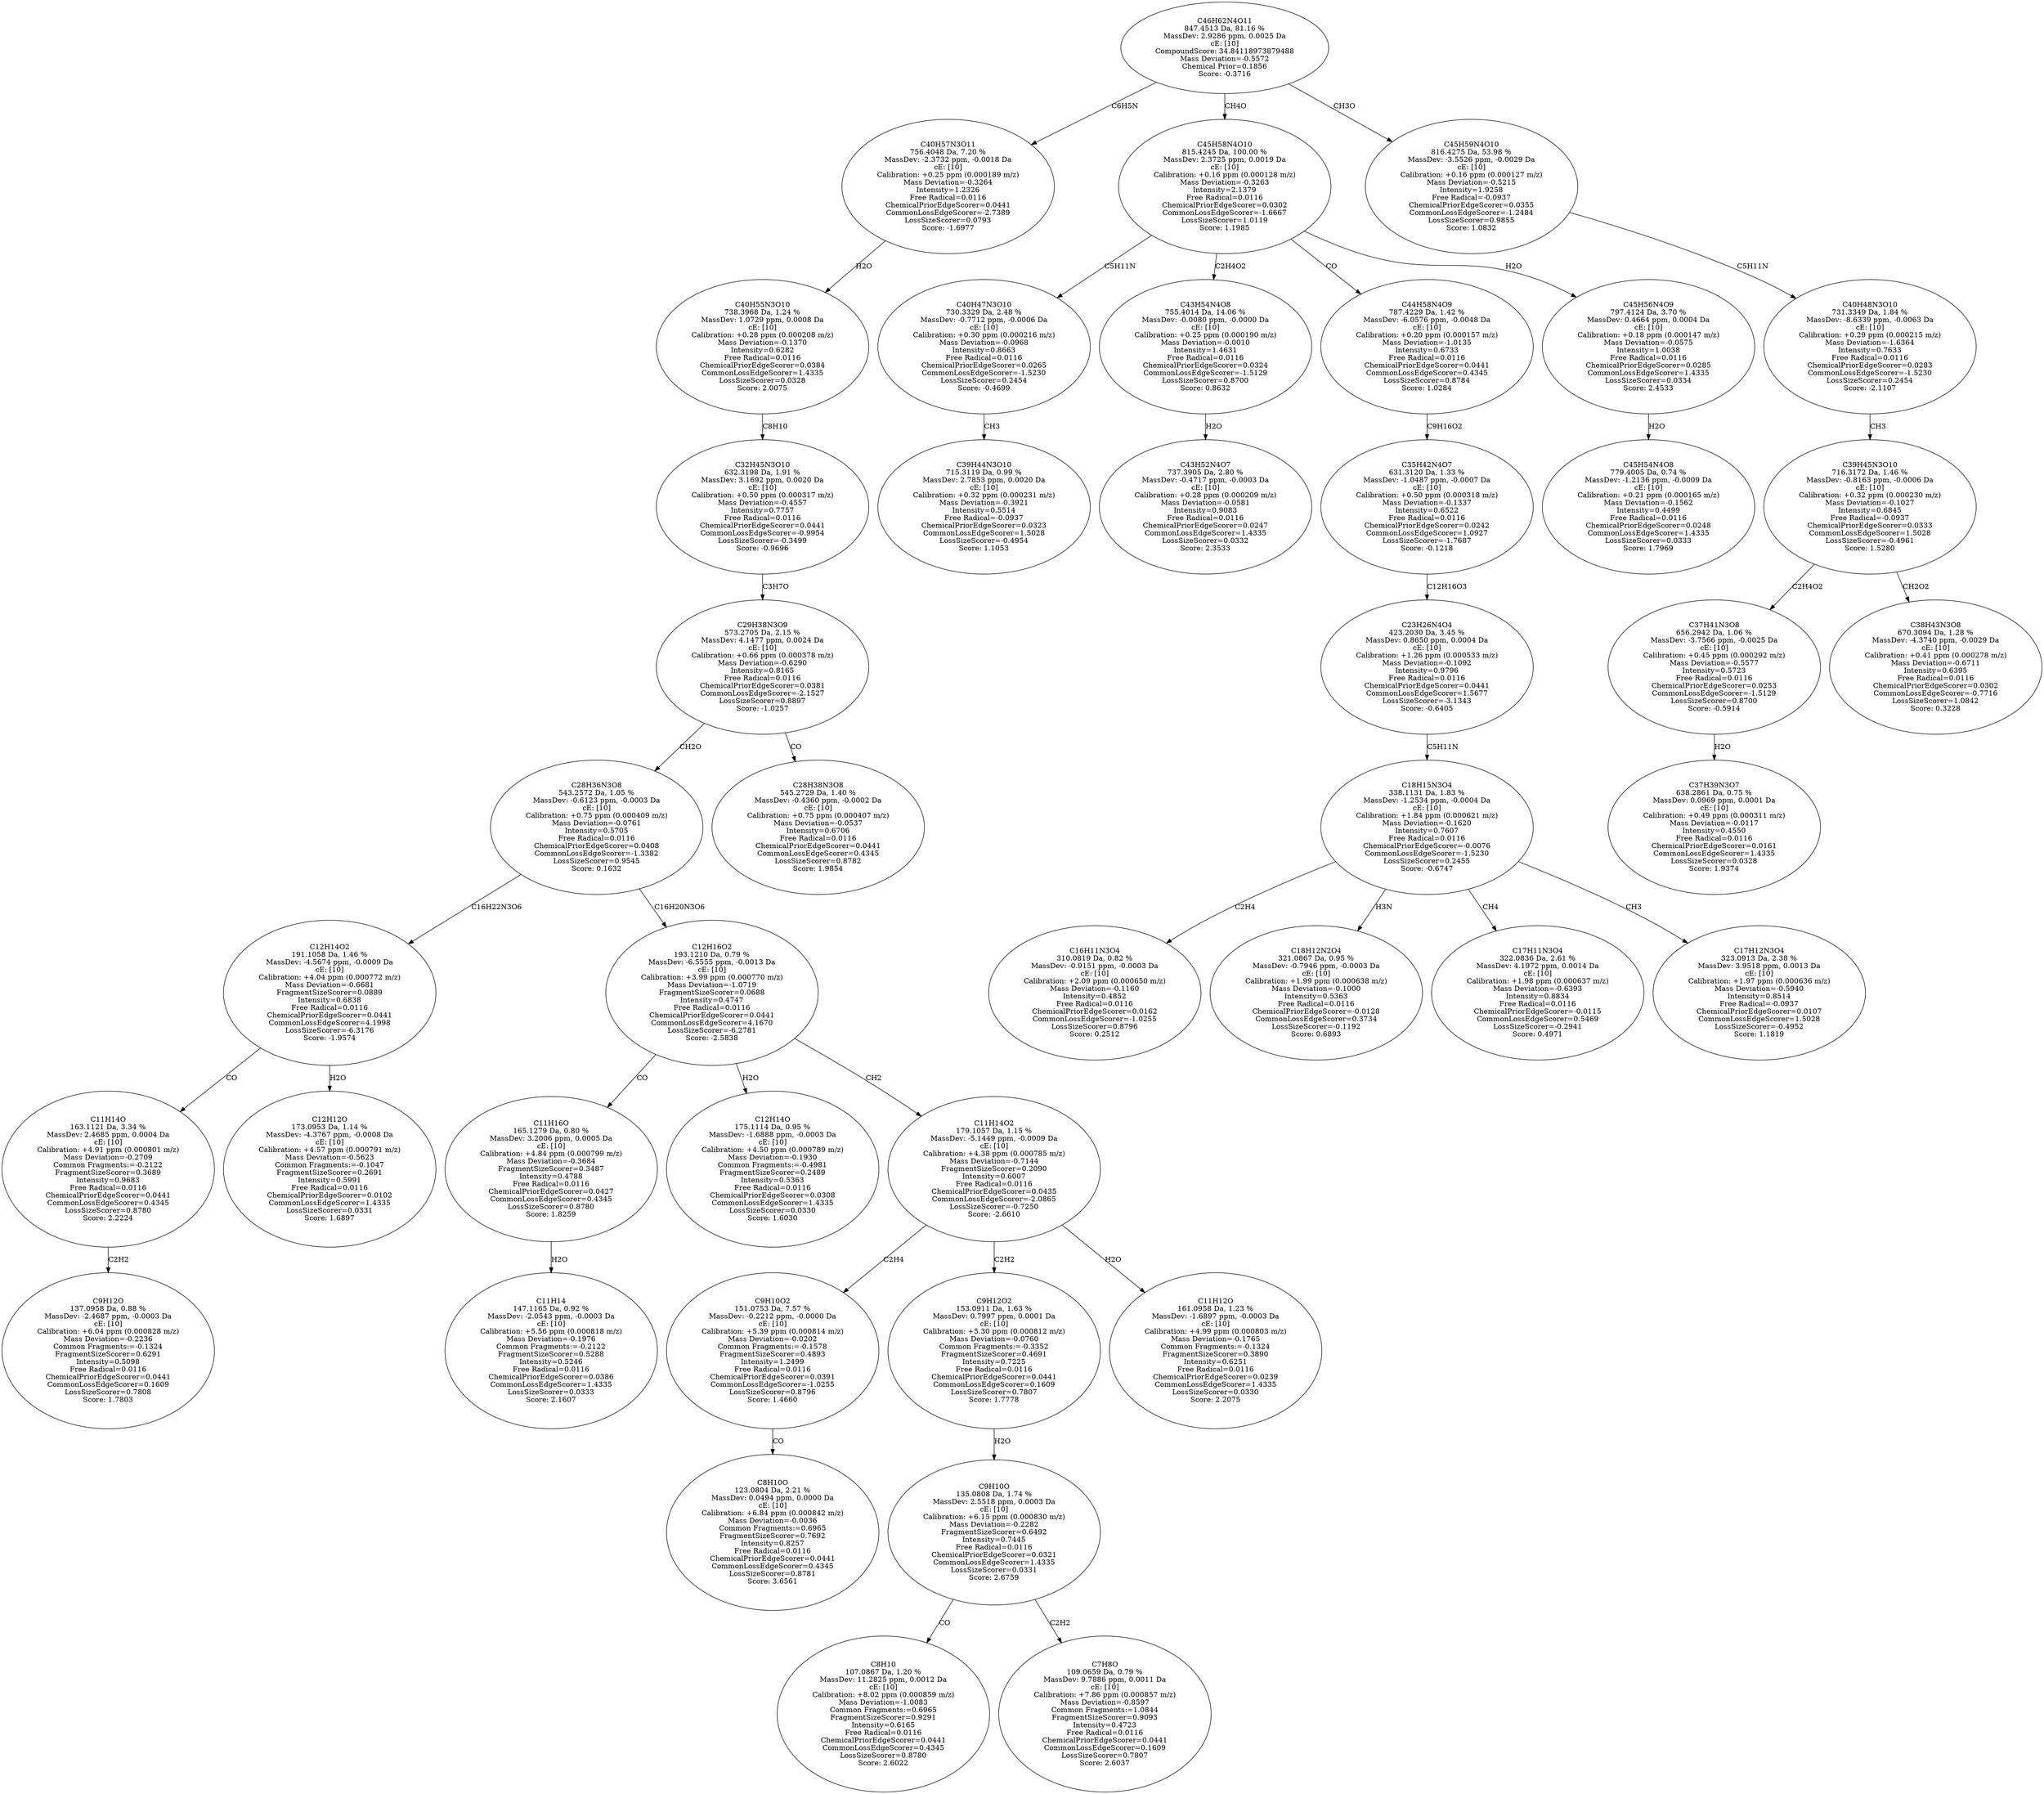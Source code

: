 strict digraph {
v1 [label="C9H12O\n137.0958 Da, 0.88 %\nMassDev: -2.4687 ppm, -0.0003 Da\ncE: [10]\nCalibration: +6.04 ppm (0.000828 m/z)\nMass Deviation=-0.2236\nCommon Fragments:=-0.1324\nFragmentSizeScorer=0.6291\nIntensity=0.5098\nFree Radical=0.0116\nChemicalPriorEdgeScorer=0.0441\nCommonLossEdgeScorer=0.1609\nLossSizeScorer=0.7808\nScore: 1.7803"];
v2 [label="C11H14O\n163.1121 Da, 3.34 %\nMassDev: 2.4685 ppm, 0.0004 Da\ncE: [10]\nCalibration: +4.91 ppm (0.000801 m/z)\nMass Deviation=-0.2709\nCommon Fragments:=-0.2122\nFragmentSizeScorer=0.3689\nIntensity=0.9683\nFree Radical=0.0116\nChemicalPriorEdgeScorer=0.0441\nCommonLossEdgeScorer=0.4345\nLossSizeScorer=0.8780\nScore: 2.2224"];
v3 [label="C12H12O\n173.0953 Da, 1.14 %\nMassDev: -4.3767 ppm, -0.0008 Da\ncE: [10]\nCalibration: +4.57 ppm (0.000791 m/z)\nMass Deviation=-0.5623\nCommon Fragments:=-0.1047\nFragmentSizeScorer=0.2691\nIntensity=0.5991\nFree Radical=0.0116\nChemicalPriorEdgeScorer=0.0102\nCommonLossEdgeScorer=1.4335\nLossSizeScorer=0.0331\nScore: 1.6897"];
v4 [label="C12H14O2\n191.1058 Da, 1.46 %\nMassDev: -4.5674 ppm, -0.0009 Da\ncE: [10]\nCalibration: +4.04 ppm (0.000772 m/z)\nMass Deviation=-0.6681\nFragmentSizeScorer=0.0889\nIntensity=0.6838\nFree Radical=0.0116\nChemicalPriorEdgeScorer=0.0441\nCommonLossEdgeScorer=4.1998\nLossSizeScorer=-6.3176\nScore: -1.9574"];
v5 [label="C11H14\n147.1165 Da, 0.92 %\nMassDev: -2.0543 ppm, -0.0003 Da\ncE: [10]\nCalibration: +5.56 ppm (0.000818 m/z)\nMass Deviation=-0.1976\nCommon Fragments:=-0.2122\nFragmentSizeScorer=0.5288\nIntensity=0.5246\nFree Radical=0.0116\nChemicalPriorEdgeScorer=0.0386\nCommonLossEdgeScorer=1.4335\nLossSizeScorer=0.0333\nScore: 2.1607"];
v6 [label="C11H16O\n165.1279 Da, 0.80 %\nMassDev: 3.2006 ppm, 0.0005 Da\ncE: [10]\nCalibration: +4.84 ppm (0.000799 m/z)\nMass Deviation=-0.3684\nFragmentSizeScorer=0.3487\nIntensity=0.4788\nFree Radical=0.0116\nChemicalPriorEdgeScorer=0.0427\nCommonLossEdgeScorer=0.4345\nLossSizeScorer=0.8780\nScore: 1.8259"];
v7 [label="C12H14O\n175.1114 Da, 0.95 %\nMassDev: -1.6888 ppm, -0.0003 Da\ncE: [10]\nCalibration: +4.50 ppm (0.000789 m/z)\nMass Deviation=-0.1930\nCommon Fragments:=-0.4981\nFragmentSizeScorer=0.2489\nIntensity=0.5363\nFree Radical=0.0116\nChemicalPriorEdgeScorer=0.0308\nCommonLossEdgeScorer=1.4335\nLossSizeScorer=0.0330\nScore: 1.6030"];
v8 [label="C8H10O\n123.0804 Da, 2.21 %\nMassDev: 0.0494 ppm, 0.0000 Da\ncE: [10]\nCalibration: +6.84 ppm (0.000842 m/z)\nMass Deviation=-0.0036\nCommon Fragments:=0.6965\nFragmentSizeScorer=0.7692\nIntensity=0.8257\nFree Radical=0.0116\nChemicalPriorEdgeScorer=0.0441\nCommonLossEdgeScorer=0.4345\nLossSizeScorer=0.8781\nScore: 3.6561"];
v9 [label="C9H10O2\n151.0753 Da, 7.57 %\nMassDev: -0.2212 ppm, -0.0000 Da\ncE: [10]\nCalibration: +5.39 ppm (0.000814 m/z)\nMass Deviation=-0.0202\nCommon Fragments:=-0.1578\nFragmentSizeScorer=0.4893\nIntensity=1.2499\nFree Radical=0.0116\nChemicalPriorEdgeScorer=0.0391\nCommonLossEdgeScorer=-1.0255\nLossSizeScorer=0.8796\nScore: 1.4660"];
v10 [label="C8H10\n107.0867 Da, 1.20 %\nMassDev: 11.2825 ppm, 0.0012 Da\ncE: [10]\nCalibration: +8.02 ppm (0.000859 m/z)\nMass Deviation=-1.0083\nCommon Fragments:=0.6965\nFragmentSizeScorer=0.9291\nIntensity=0.6165\nFree Radical=0.0116\nChemicalPriorEdgeScorer=0.0441\nCommonLossEdgeScorer=0.4345\nLossSizeScorer=0.8780\nScore: 2.6022"];
v11 [label="C7H8O\n109.0659 Da, 0.79 %\nMassDev: 9.7886 ppm, 0.0011 Da\ncE: [10]\nCalibration: +7.86 ppm (0.000857 m/z)\nMass Deviation=-0.8597\nCommon Fragments:=1.0844\nFragmentSizeScorer=0.9093\nIntensity=0.4723\nFree Radical=0.0116\nChemicalPriorEdgeScorer=0.0441\nCommonLossEdgeScorer=0.1609\nLossSizeScorer=0.7807\nScore: 2.6037"];
v12 [label="C9H10O\n135.0808 Da, 1.74 %\nMassDev: 2.5518 ppm, 0.0003 Da\ncE: [10]\nCalibration: +6.15 ppm (0.000830 m/z)\nMass Deviation=-0.2282\nFragmentSizeScorer=0.6492\nIntensity=0.7445\nFree Radical=0.0116\nChemicalPriorEdgeScorer=0.0321\nCommonLossEdgeScorer=1.4335\nLossSizeScorer=0.0331\nScore: 2.6759"];
v13 [label="C9H12O2\n153.0911 Da, 1.63 %\nMassDev: 0.7997 ppm, 0.0001 Da\ncE: [10]\nCalibration: +5.30 ppm (0.000812 m/z)\nMass Deviation=-0.0760\nCommon Fragments:=-0.3352\nFragmentSizeScorer=0.4691\nIntensity=0.7225\nFree Radical=0.0116\nChemicalPriorEdgeScorer=0.0441\nCommonLossEdgeScorer=0.1609\nLossSizeScorer=0.7807\nScore: 1.7778"];
v14 [label="C11H12O\n161.0958 Da, 1.23 %\nMassDev: -1.6897 ppm, -0.0003 Da\ncE: [10]\nCalibration: +4.99 ppm (0.000803 m/z)\nMass Deviation=-0.1765\nCommon Fragments:=-0.1324\nFragmentSizeScorer=0.3890\nIntensity=0.6251\nFree Radical=0.0116\nChemicalPriorEdgeScorer=0.0239\nCommonLossEdgeScorer=1.4335\nLossSizeScorer=0.0330\nScore: 2.2075"];
v15 [label="C11H14O2\n179.1057 Da, 1.15 %\nMassDev: -5.1449 ppm, -0.0009 Da\ncE: [10]\nCalibration: +4.38 ppm (0.000785 m/z)\nMass Deviation=-0.7144\nFragmentSizeScorer=0.2090\nIntensity=0.6007\nFree Radical=0.0116\nChemicalPriorEdgeScorer=0.0435\nCommonLossEdgeScorer=-2.0865\nLossSizeScorer=-0.7250\nScore: -2.6610"];
v16 [label="C12H16O2\n193.1210 Da, 0.79 %\nMassDev: -6.5555 ppm, -0.0013 Da\ncE: [10]\nCalibration: +3.99 ppm (0.000770 m/z)\nMass Deviation=-1.0719\nFragmentSizeScorer=0.0688\nIntensity=0.4747\nFree Radical=0.0116\nChemicalPriorEdgeScorer=0.0441\nCommonLossEdgeScorer=4.1670\nLossSizeScorer=-6.2781\nScore: -2.5838"];
v17 [label="C28H36N3O8\n543.2572 Da, 1.05 %\nMassDev: -0.6123 ppm, -0.0003 Da\ncE: [10]\nCalibration: +0.75 ppm (0.000409 m/z)\nMass Deviation=-0.0761\nIntensity=0.5705\nFree Radical=0.0116\nChemicalPriorEdgeScorer=0.0408\nCommonLossEdgeScorer=-1.3382\nLossSizeScorer=0.9545\nScore: 0.1632"];
v18 [label="C28H38N3O8\n545.2729 Da, 1.40 %\nMassDev: -0.4360 ppm, -0.0002 Da\ncE: [10]\nCalibration: +0.75 ppm (0.000407 m/z)\nMass Deviation=-0.0537\nIntensity=0.6706\nFree Radical=0.0116\nChemicalPriorEdgeScorer=0.0441\nCommonLossEdgeScorer=0.4345\nLossSizeScorer=0.8782\nScore: 1.9854"];
v19 [label="C29H38N3O9\n573.2705 Da, 2.15 %\nMassDev: 4.1477 ppm, 0.0024 Da\ncE: [10]\nCalibration: +0.66 ppm (0.000378 m/z)\nMass Deviation=-0.6290\nIntensity=0.8165\nFree Radical=0.0116\nChemicalPriorEdgeScorer=0.0381\nCommonLossEdgeScorer=-2.1527\nLossSizeScorer=0.8897\nScore: -1.0257"];
v20 [label="C32H45N3O10\n632.3198 Da, 1.91 %\nMassDev: 3.1692 ppm, 0.0020 Da\ncE: [10]\nCalibration: +0.50 ppm (0.000317 m/z)\nMass Deviation=-0.4557\nIntensity=0.7757\nFree Radical=0.0116\nChemicalPriorEdgeScorer=0.0441\nCommonLossEdgeScorer=-0.9954\nLossSizeScorer=-0.3499\nScore: -0.9696"];
v21 [label="C40H55N3O10\n738.3968 Da, 1.24 %\nMassDev: 1.0729 ppm, 0.0008 Da\ncE: [10]\nCalibration: +0.28 ppm (0.000208 m/z)\nMass Deviation=-0.1370\nIntensity=0.6282\nFree Radical=0.0116\nChemicalPriorEdgeScorer=0.0384\nCommonLossEdgeScorer=1.4335\nLossSizeScorer=0.0328\nScore: 2.0075"];
v22 [label="C40H57N3O11\n756.4048 Da, 7.20 %\nMassDev: -2.3732 ppm, -0.0018 Da\ncE: [10]\nCalibration: +0.25 ppm (0.000189 m/z)\nMass Deviation=-0.3264\nIntensity=1.2326\nFree Radical=0.0116\nChemicalPriorEdgeScorer=0.0441\nCommonLossEdgeScorer=-2.7389\nLossSizeScorer=0.0793\nScore: -1.6977"];
v23 [label="C39H44N3O10\n715.3119 Da, 0.99 %\nMassDev: 2.7853 ppm, 0.0020 Da\ncE: [10]\nCalibration: +0.32 ppm (0.000231 m/z)\nMass Deviation=-0.3921\nIntensity=0.5514\nFree Radical=-0.0937\nChemicalPriorEdgeScorer=0.0323\nCommonLossEdgeScorer=1.5028\nLossSizeScorer=-0.4954\nScore: 1.1053"];
v24 [label="C40H47N3O10\n730.3329 Da, 2.48 %\nMassDev: -0.7712 ppm, -0.0006 Da\ncE: [10]\nCalibration: +0.30 ppm (0.000216 m/z)\nMass Deviation=-0.0968\nIntensity=0.8663\nFree Radical=0.0116\nChemicalPriorEdgeScorer=0.0265\nCommonLossEdgeScorer=-1.5230\nLossSizeScorer=0.2454\nScore: -0.4699"];
v25 [label="C43H52N4O7\n737.3905 Da, 2.80 %\nMassDev: -0.4717 ppm, -0.0003 Da\ncE: [10]\nCalibration: +0.28 ppm (0.000209 m/z)\nMass Deviation=-0.0581\nIntensity=0.9083\nFree Radical=0.0116\nChemicalPriorEdgeScorer=0.0247\nCommonLossEdgeScorer=1.4335\nLossSizeScorer=0.0332\nScore: 2.3533"];
v26 [label="C43H54N4O8\n755.4014 Da, 14.06 %\nMassDev: -0.0080 ppm, -0.0000 Da\ncE: [10]\nCalibration: +0.25 ppm (0.000190 m/z)\nMass Deviation=-0.0010\nIntensity=1.4631\nFree Radical=0.0116\nChemicalPriorEdgeScorer=0.0324\nCommonLossEdgeScorer=-1.5129\nLossSizeScorer=0.8700\nScore: 0.8632"];
v27 [label="C16H11N3O4\n310.0819 Da, 0.82 %\nMassDev: -0.9151 ppm, -0.0003 Da\ncE: [10]\nCalibration: +2.09 ppm (0.000650 m/z)\nMass Deviation=-0.1160\nIntensity=0.4852\nFree Radical=0.0116\nChemicalPriorEdgeScorer=0.0162\nCommonLossEdgeScorer=-1.0255\nLossSizeScorer=0.8796\nScore: 0.2512"];
v28 [label="C18H12N2O4\n321.0867 Da, 0.95 %\nMassDev: -0.7946 ppm, -0.0003 Da\ncE: [10]\nCalibration: +1.99 ppm (0.000638 m/z)\nMass Deviation=-0.1000\nIntensity=0.5363\nFree Radical=0.0116\nChemicalPriorEdgeScorer=-0.0128\nCommonLossEdgeScorer=0.3734\nLossSizeScorer=-0.1192\nScore: 0.6893"];
v29 [label="C17H11N3O4\n322.0836 Da, 2.61 %\nMassDev: 4.1972 ppm, 0.0014 Da\ncE: [10]\nCalibration: +1.98 ppm (0.000637 m/z)\nMass Deviation=-0.6393\nIntensity=0.8834\nFree Radical=0.0116\nChemicalPriorEdgeScorer=-0.0115\nCommonLossEdgeScorer=0.5469\nLossSizeScorer=-0.2941\nScore: 0.4971"];
v30 [label="C17H12N3O4\n323.0913 Da, 2.38 %\nMassDev: 3.9518 ppm, 0.0013 Da\ncE: [10]\nCalibration: +1.97 ppm (0.000636 m/z)\nMass Deviation=-0.5940\nIntensity=0.8514\nFree Radical=-0.0937\nChemicalPriorEdgeScorer=0.0107\nCommonLossEdgeScorer=1.5028\nLossSizeScorer=-0.4952\nScore: 1.1819"];
v31 [label="C18H15N3O4\n338.1131 Da, 1.83 %\nMassDev: -1.2534 ppm, -0.0004 Da\ncE: [10]\nCalibration: +1.84 ppm (0.000621 m/z)\nMass Deviation=-0.1620\nIntensity=0.7607\nFree Radical=0.0116\nChemicalPriorEdgeScorer=-0.0076\nCommonLossEdgeScorer=-1.5230\nLossSizeScorer=0.2455\nScore: -0.6747"];
v32 [label="C23H26N4O4\n423.2030 Da, 3.45 %\nMassDev: 0.8650 ppm, 0.0004 Da\ncE: [10]\nCalibration: +1.26 ppm (0.000533 m/z)\nMass Deviation=-0.1092\nIntensity=0.9796\nFree Radical=0.0116\nChemicalPriorEdgeScorer=0.0441\nCommonLossEdgeScorer=1.5677\nLossSizeScorer=-3.1343\nScore: -0.6405"];
v33 [label="C35H42N4O7\n631.3120 Da, 1.33 %\nMassDev: -1.0487 ppm, -0.0007 Da\ncE: [10]\nCalibration: +0.50 ppm (0.000318 m/z)\nMass Deviation=-0.1337\nIntensity=0.6522\nFree Radical=0.0116\nChemicalPriorEdgeScorer=0.0242\nCommonLossEdgeScorer=1.0927\nLossSizeScorer=-1.7687\nScore: -0.1218"];
v34 [label="C44H58N4O9\n787.4229 Da, 1.42 %\nMassDev: -6.0576 ppm, -0.0048 Da\ncE: [10]\nCalibration: +0.20 ppm (0.000157 m/z)\nMass Deviation=-1.0135\nIntensity=0.6733\nFree Radical=0.0116\nChemicalPriorEdgeScorer=0.0441\nCommonLossEdgeScorer=0.4345\nLossSizeScorer=0.8784\nScore: 1.0284"];
v35 [label="C45H54N4O8\n779.4005 Da, 0.74 %\nMassDev: -1.2136 ppm, -0.0009 Da\ncE: [10]\nCalibration: +0.21 ppm (0.000165 m/z)\nMass Deviation=-0.1562\nIntensity=0.4499\nFree Radical=0.0116\nChemicalPriorEdgeScorer=0.0248\nCommonLossEdgeScorer=1.4335\nLossSizeScorer=0.0333\nScore: 1.7969"];
v36 [label="C45H56N4O9\n797.4124 Da, 3.70 %\nMassDev: 0.4664 ppm, 0.0004 Da\ncE: [10]\nCalibration: +0.18 ppm (0.000147 m/z)\nMass Deviation=-0.0575\nIntensity=1.0038\nFree Radical=0.0116\nChemicalPriorEdgeScorer=0.0285\nCommonLossEdgeScorer=1.4335\nLossSizeScorer=0.0334\nScore: 2.4533"];
v37 [label="C45H58N4O10\n815.4245 Da, 100.00 %\nMassDev: 2.3725 ppm, 0.0019 Da\ncE: [10]\nCalibration: +0.16 ppm (0.000128 m/z)\nMass Deviation=-0.3263\nIntensity=2.1379\nFree Radical=0.0116\nChemicalPriorEdgeScorer=0.0302\nCommonLossEdgeScorer=-1.6667\nLossSizeScorer=1.0119\nScore: 1.1985"];
v38 [label="C37H39N3O7\n638.2861 Da, 0.75 %\nMassDev: 0.0969 ppm, 0.0001 Da\ncE: [10]\nCalibration: +0.49 ppm (0.000311 m/z)\nMass Deviation=-0.0117\nIntensity=0.4550\nFree Radical=0.0116\nChemicalPriorEdgeScorer=0.0161\nCommonLossEdgeScorer=1.4335\nLossSizeScorer=0.0328\nScore: 1.9374"];
v39 [label="C37H41N3O8\n656.2942 Da, 1.06 %\nMassDev: -3.7566 ppm, -0.0025 Da\ncE: [10]\nCalibration: +0.45 ppm (0.000292 m/z)\nMass Deviation=-0.5577\nIntensity=0.5723\nFree Radical=0.0116\nChemicalPriorEdgeScorer=0.0253\nCommonLossEdgeScorer=-1.5129\nLossSizeScorer=0.8700\nScore: -0.5914"];
v40 [label="C38H43N3O8\n670.3094 Da, 1.28 %\nMassDev: -4.3740 ppm, -0.0029 Da\ncE: [10]\nCalibration: +0.41 ppm (0.000278 m/z)\nMass Deviation=-0.6711\nIntensity=0.6395\nFree Radical=0.0116\nChemicalPriorEdgeScorer=0.0302\nCommonLossEdgeScorer=-0.7716\nLossSizeScorer=1.0842\nScore: 0.3228"];
v41 [label="C39H45N3O10\n716.3172 Da, 1.46 %\nMassDev: -0.8163 ppm, -0.0006 Da\ncE: [10]\nCalibration: +0.32 ppm (0.000230 m/z)\nMass Deviation=-0.1027\nIntensity=0.6845\nFree Radical=-0.0937\nChemicalPriorEdgeScorer=0.0333\nCommonLossEdgeScorer=1.5028\nLossSizeScorer=-0.4961\nScore: 1.5280"];
v42 [label="C40H48N3O10\n731.3349 Da, 1.84 %\nMassDev: -8.6339 ppm, -0.0063 Da\ncE: [10]\nCalibration: +0.29 ppm (0.000215 m/z)\nMass Deviation=-1.6364\nIntensity=0.7633\nFree Radical=0.0116\nChemicalPriorEdgeScorer=0.0283\nCommonLossEdgeScorer=-1.5230\nLossSizeScorer=0.2454\nScore: -2.1107"];
v43 [label="C45H59N4O10\n816.4275 Da, 53.98 %\nMassDev: -3.5526 ppm, -0.0029 Da\ncE: [10]\nCalibration: +0.16 ppm (0.000127 m/z)\nMass Deviation=-0.5215\nIntensity=1.9258\nFree Radical=-0.0937\nChemicalPriorEdgeScorer=0.0355\nCommonLossEdgeScorer=-1.2484\nLossSizeScorer=0.9855\nScore: 1.0832"];
v44 [label="C46H62N4O11\n847.4513 Da, 81.16 %\nMassDev: 2.9286 ppm, 0.0025 Da\ncE: [10]\nCompoundScore: 34.84118973879488\nMass Deviation=-0.5572\nChemical Prior=0.1856\nScore: -0.3716"];
v2 -> v1 [label="C2H2"];
v4 -> v2 [label="CO"];
v4 -> v3 [label="H2O"];
v17 -> v4 [label="C16H22N3O6"];
v6 -> v5 [label="H2O"];
v16 -> v6 [label="CO"];
v16 -> v7 [label="H2O"];
v9 -> v8 [label="CO"];
v15 -> v9 [label="C2H4"];
v12 -> v10 [label="CO"];
v12 -> v11 [label="C2H2"];
v13 -> v12 [label="H2O"];
v15 -> v13 [label="C2H2"];
v15 -> v14 [label="H2O"];
v16 -> v15 [label="CH2"];
v17 -> v16 [label="C16H20N3O6"];
v19 -> v17 [label="CH2O"];
v19 -> v18 [label="CO"];
v20 -> v19 [label="C3H7O"];
v21 -> v20 [label="C8H10"];
v22 -> v21 [label="H2O"];
v44 -> v22 [label="C6H5N"];
v24 -> v23 [label="CH3"];
v37 -> v24 [label="C5H11N"];
v26 -> v25 [label="H2O"];
v37 -> v26 [label="C2H4O2"];
v31 -> v27 [label="C2H4"];
v31 -> v28 [label="H3N"];
v31 -> v29 [label="CH4"];
v31 -> v30 [label="CH3"];
v32 -> v31 [label="C5H11N"];
v33 -> v32 [label="C12H16O3"];
v34 -> v33 [label="C9H16O2"];
v37 -> v34 [label="CO"];
v36 -> v35 [label="H2O"];
v37 -> v36 [label="H2O"];
v44 -> v37 [label="CH4O"];
v39 -> v38 [label="H2O"];
v41 -> v39 [label="C2H4O2"];
v41 -> v40 [label="CH2O2"];
v42 -> v41 [label="CH3"];
v43 -> v42 [label="C5H11N"];
v44 -> v43 [label="CH3O"];
}